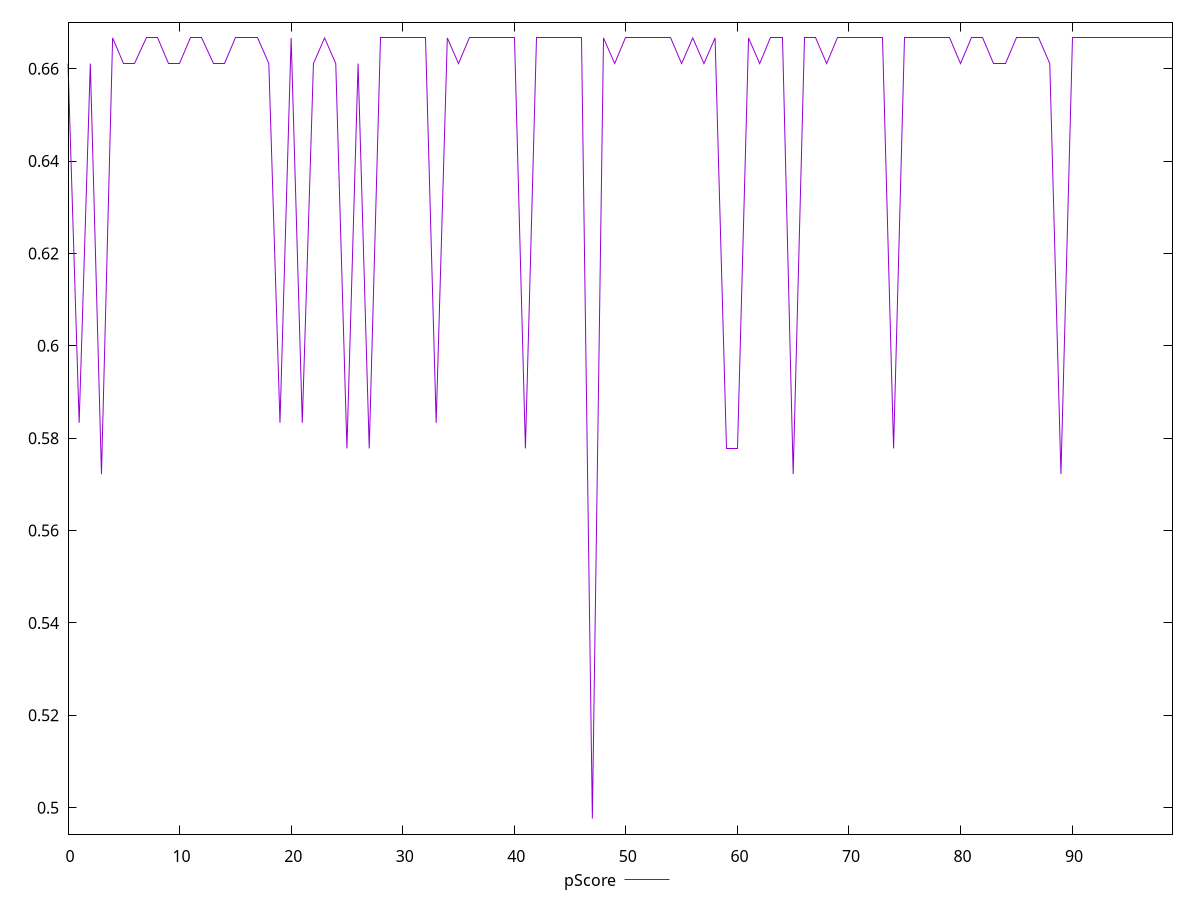 reset

$pScore <<EOF
0 0.6611111111111111
1 0.5833333333333334
2 0.6611111111111111
3 0.5722222222222222
4 0.6666666666666666
5 0.6611111111111111
6 0.6611111111111111
7 0.6666666666666666
8 0.6666666666666666
9 0.6611111111111111
10 0.6611111111111111
11 0.6666666666666666
12 0.6666666666666666
13 0.6611111111111111
14 0.6611111111111111
15 0.6666666666666666
16 0.6666666666666666
17 0.6666666666666666
18 0.6611111111111111
19 0.5833333333333334
20 0.6666666666666666
21 0.5833333333333334
22 0.6611111111111111
23 0.6666666666666666
24 0.6611111111111111
25 0.5777777777777777
26 0.6611111111111111
27 0.5777777777777777
28 0.6666666666666666
29 0.6666666666666666
30 0.6666666666666666
31 0.6666666666666666
32 0.6666666666666666
33 0.5833333333333334
34 0.6666666666666666
35 0.6611111111111111
36 0.6666666666666666
37 0.6666666666666666
38 0.6666666666666666
39 0.6666666666666666
40 0.6666666666666666
41 0.5777777777777777
42 0.6666666666666666
43 0.6666666666666666
44 0.6666666666666666
45 0.6666666666666666
46 0.6666666666666666
47 0.4976470588235294
48 0.6666666666666666
49 0.6611111111111111
50 0.6666666666666666
51 0.6666666666666666
52 0.6666666666666666
53 0.6666666666666666
54 0.6666666666666666
55 0.6611111111111111
56 0.6666666666666666
57 0.6611111111111111
58 0.6666666666666666
59 0.5777777777777777
60 0.5777777777777777
61 0.6666666666666666
62 0.6611111111111111
63 0.6666666666666666
64 0.6666666666666666
65 0.5722222222222222
66 0.6666666666666666
67 0.6666666666666666
68 0.6611111111111111
69 0.6666666666666666
70 0.6666666666666666
71 0.6666666666666666
72 0.6666666666666666
73 0.6666666666666666
74 0.5777777777777777
75 0.6666666666666666
76 0.6666666666666666
77 0.6666666666666666
78 0.6666666666666666
79 0.6666666666666666
80 0.6611111111111111
81 0.6666666666666666
82 0.6666666666666666
83 0.6611111111111111
84 0.6611111111111111
85 0.6666666666666666
86 0.6666666666666666
87 0.6666666666666666
88 0.6611111111111111
89 0.5722222222222222
90 0.6666666666666666
91 0.6666666666666666
92 0.6666666666666666
93 0.6666666666666666
94 0.6666666666666666
95 0.6666666666666666
96 0.6666666666666666
97 0.6666666666666666
98 0.6666666666666666
99 0.6666666666666666
EOF

set key outside below
set xrange [0:99]
set yrange [0.49426666666666663:0.6700470588235293]
set trange [0.49426666666666663:0.6700470588235293]
set terminal svg size 640, 500 enhanced background rgb 'white'
set output "report_00017_2021-02-10T15-08-03.406Z/uses-webp-images/samples/pages+cached+noadtech/pScore/values.svg"

plot $pScore title "pScore" with line

reset
